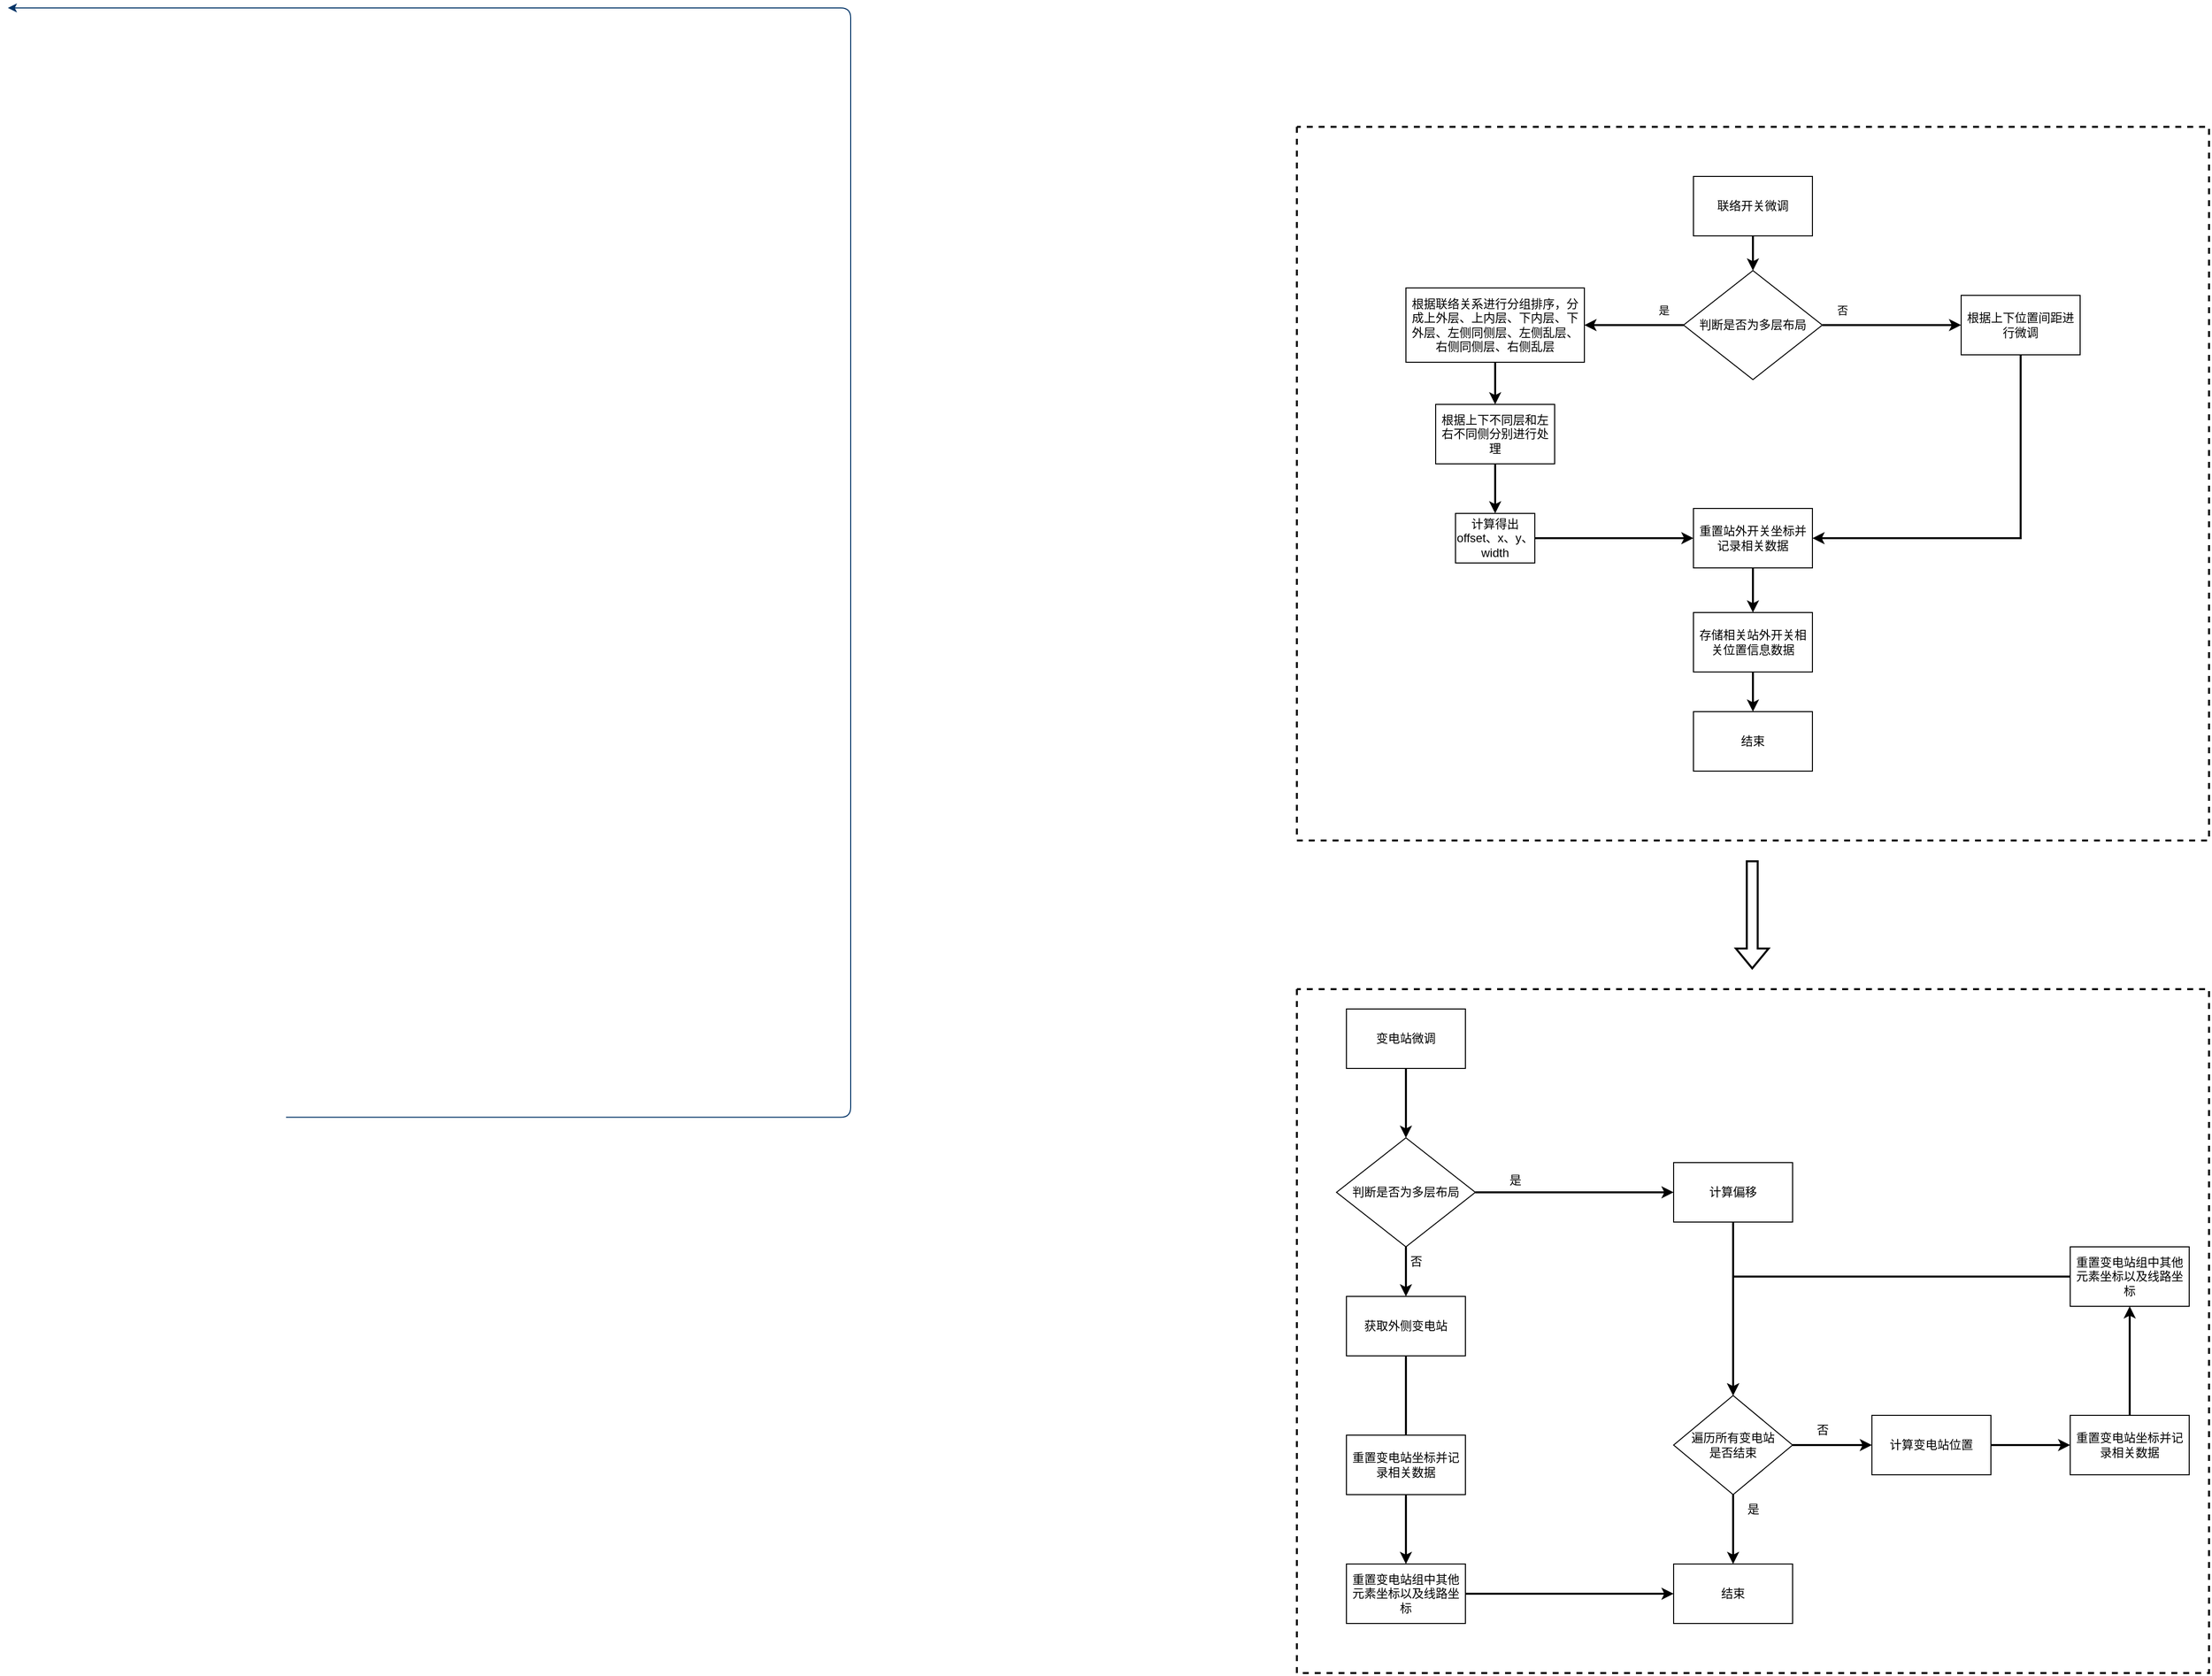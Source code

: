 <mxfile version="21.6.3" type="github">
  <diagram id="6a731a19-8d31-9384-78a2-239565b7b9f0" name="Page-1">
    <mxGraphModel dx="2963" dy="1536" grid="1" gridSize="10" guides="1" tooltips="1" connect="1" arrows="1" fold="1" page="1" pageScale="1" pageWidth="3300" pageHeight="2339" background="none" math="0" shadow="0">
      <root>
        <mxCell id="0" />
        <mxCell id="1" parent="0" />
        <mxCell id="45" value="" style="edgeStyle=elbowEdgeStyle;elbow=horizontal;exitX=1;exitY=0.5;exitPerimeter=0;entryX=0.905;entryY=0.5;entryPerimeter=0;fontStyle=1;strokeColor=#003366;strokeWidth=1;html=1;" parent="1" target="34" edge="1">
          <mxGeometry width="100" height="100" as="geometry">
            <mxPoint x="380.5" y="1119.25" as="sourcePoint" />
            <mxPoint x="100" as="targetPoint" />
            <Array as="points">
              <mxPoint x="950" y="1320" />
            </Array>
          </mxGeometry>
        </mxCell>
        <mxCell id="kc9Lgn3Jw319GaUdUAyX-60" value="" style="edgeStyle=orthogonalEdgeStyle;rounded=0;orthogonalLoop=1;jettySize=auto;html=1;strokeWidth=2;" edge="1" parent="1" source="kc9Lgn3Jw319GaUdUAyX-56" target="kc9Lgn3Jw319GaUdUAyX-59">
          <mxGeometry relative="1" as="geometry">
            <Array as="points">
              <mxPoint x="1510" y="1090" />
              <mxPoint x="1510" y="1090" />
            </Array>
          </mxGeometry>
        </mxCell>
        <mxCell id="kc9Lgn3Jw319GaUdUAyX-56" value="变电站微调" style="rounded=0;whiteSpace=wrap;html=1;" vertex="1" parent="1">
          <mxGeometry x="1450" y="1010" width="120" height="60" as="geometry" />
        </mxCell>
        <mxCell id="kc9Lgn3Jw319GaUdUAyX-62" value="" style="edgeStyle=orthogonalEdgeStyle;rounded=0;orthogonalLoop=1;jettySize=auto;html=1;strokeWidth=2;" edge="1" parent="1" source="kc9Lgn3Jw319GaUdUAyX-59" target="kc9Lgn3Jw319GaUdUAyX-61">
          <mxGeometry relative="1" as="geometry">
            <Array as="points">
              <mxPoint x="1600" y="1195" />
              <mxPoint x="1600" y="1195" />
            </Array>
          </mxGeometry>
        </mxCell>
        <mxCell id="kc9Lgn3Jw319GaUdUAyX-65" value="" style="edgeStyle=orthogonalEdgeStyle;rounded=0;orthogonalLoop=1;jettySize=auto;html=1;strokeWidth=2;" edge="1" parent="1" source="kc9Lgn3Jw319GaUdUAyX-59" target="kc9Lgn3Jw319GaUdUAyX-64">
          <mxGeometry relative="1" as="geometry">
            <Array as="points">
              <mxPoint x="1510" y="1270" />
              <mxPoint x="1510" y="1270" />
            </Array>
          </mxGeometry>
        </mxCell>
        <mxCell id="kc9Lgn3Jw319GaUdUAyX-59" value="判断是否为多层布局" style="rhombus;whiteSpace=wrap;html=1;rounded=0;" vertex="1" parent="1">
          <mxGeometry x="1440" y="1140" width="140" height="110" as="geometry" />
        </mxCell>
        <mxCell id="kc9Lgn3Jw319GaUdUAyX-71" value="" style="edgeStyle=orthogonalEdgeStyle;rounded=0;orthogonalLoop=1;jettySize=auto;html=1;strokeWidth=2;" edge="1" parent="1" source="kc9Lgn3Jw319GaUdUAyX-61" target="kc9Lgn3Jw319GaUdUAyX-70">
          <mxGeometry relative="1" as="geometry" />
        </mxCell>
        <mxCell id="kc9Lgn3Jw319GaUdUAyX-61" value="计算偏移" style="whiteSpace=wrap;html=1;rounded=0;" vertex="1" parent="1">
          <mxGeometry x="1780" y="1165" width="120" height="60" as="geometry" />
        </mxCell>
        <mxCell id="kc9Lgn3Jw319GaUdUAyX-63" value="是" style="text;html=1;align=center;verticalAlign=middle;resizable=0;points=[];autosize=1;strokeColor=none;fillColor=none;" vertex="1" parent="1">
          <mxGeometry x="1600" y="1168" width="40" height="30" as="geometry" />
        </mxCell>
        <mxCell id="kc9Lgn3Jw319GaUdUAyX-93" style="edgeStyle=orthogonalEdgeStyle;rounded=0;orthogonalLoop=1;jettySize=auto;html=1;exitX=0.5;exitY=1;exitDx=0;exitDy=0;entryX=0.5;entryY=0;entryDx=0;entryDy=0;strokeWidth=2;" edge="1" parent="1" source="kc9Lgn3Jw319GaUdUAyX-64" target="kc9Lgn3Jw319GaUdUAyX-91">
          <mxGeometry relative="1" as="geometry">
            <Array as="points">
              <mxPoint x="1510" y="1450" />
              <mxPoint x="1510" y="1450" />
            </Array>
          </mxGeometry>
        </mxCell>
        <mxCell id="kc9Lgn3Jw319GaUdUAyX-64" value="获取外侧变电站" style="whiteSpace=wrap;html=1;rounded=0;" vertex="1" parent="1">
          <mxGeometry x="1450" y="1300" width="120" height="60" as="geometry" />
        </mxCell>
        <mxCell id="kc9Lgn3Jw319GaUdUAyX-66" value="否" style="text;html=1;align=center;verticalAlign=middle;resizable=0;points=[];autosize=1;strokeColor=none;fillColor=none;" vertex="1" parent="1">
          <mxGeometry x="1500" y="1250" width="40" height="30" as="geometry" />
        </mxCell>
        <mxCell id="kc9Lgn3Jw319GaUdUAyX-81" value="" style="edgeStyle=orthogonalEdgeStyle;rounded=0;orthogonalLoop=1;jettySize=auto;html=1;strokeWidth=2;" edge="1" parent="1" source="kc9Lgn3Jw319GaUdUAyX-70" target="kc9Lgn3Jw319GaUdUAyX-80">
          <mxGeometry relative="1" as="geometry" />
        </mxCell>
        <mxCell id="kc9Lgn3Jw319GaUdUAyX-87" style="edgeStyle=orthogonalEdgeStyle;rounded=0;orthogonalLoop=1;jettySize=auto;html=1;exitX=1;exitY=0.5;exitDx=0;exitDy=0;entryX=0;entryY=0.5;entryDx=0;entryDy=0;strokeWidth=2;" edge="1" parent="1" source="kc9Lgn3Jw319GaUdUAyX-70" target="kc9Lgn3Jw319GaUdUAyX-86">
          <mxGeometry relative="1" as="geometry" />
        </mxCell>
        <mxCell id="kc9Lgn3Jw319GaUdUAyX-70" value="遍历所有变电站&lt;br&gt;是否结束" style="rhombus;whiteSpace=wrap;html=1;rounded=0;" vertex="1" parent="1">
          <mxGeometry x="1780" y="1400" width="120" height="100" as="geometry" />
        </mxCell>
        <mxCell id="kc9Lgn3Jw319GaUdUAyX-77" value="" style="edgeStyle=orthogonalEdgeStyle;rounded=0;orthogonalLoop=1;jettySize=auto;html=1;strokeWidth=2;" edge="1" parent="1" source="kc9Lgn3Jw319GaUdUAyX-74" target="kc9Lgn3Jw319GaUdUAyX-76">
          <mxGeometry relative="1" as="geometry" />
        </mxCell>
        <mxCell id="kc9Lgn3Jw319GaUdUAyX-74" value="重置变电站坐标并记录相关数据" style="whiteSpace=wrap;html=1;rounded=0;" vertex="1" parent="1">
          <mxGeometry x="2180" y="1420" width="120" height="60" as="geometry" />
        </mxCell>
        <mxCell id="kc9Lgn3Jw319GaUdUAyX-90" style="edgeStyle=orthogonalEdgeStyle;rounded=0;orthogonalLoop=1;jettySize=auto;html=1;exitX=0;exitY=0.5;exitDx=0;exitDy=0;entryX=0.5;entryY=0;entryDx=0;entryDy=0;strokeWidth=2;" edge="1" parent="1" source="kc9Lgn3Jw319GaUdUAyX-76" target="kc9Lgn3Jw319GaUdUAyX-70">
          <mxGeometry relative="1" as="geometry" />
        </mxCell>
        <mxCell id="kc9Lgn3Jw319GaUdUAyX-76" value="重置变电站组中其他元素坐标以及线路坐标" style="whiteSpace=wrap;html=1;rounded=0;" vertex="1" parent="1">
          <mxGeometry x="2180" y="1250" width="120" height="60" as="geometry" />
        </mxCell>
        <mxCell id="kc9Lgn3Jw319GaUdUAyX-79" value="否" style="text;html=1;align=center;verticalAlign=middle;resizable=0;points=[];autosize=1;strokeColor=none;fillColor=none;" vertex="1" parent="1">
          <mxGeometry x="1910" y="1420" width="40" height="30" as="geometry" />
        </mxCell>
        <mxCell id="kc9Lgn3Jw319GaUdUAyX-80" value="结束" style="whiteSpace=wrap;html=1;rounded=0;" vertex="1" parent="1">
          <mxGeometry x="1780" y="1570" width="120" height="60" as="geometry" />
        </mxCell>
        <mxCell id="kc9Lgn3Jw319GaUdUAyX-82" value="是" style="text;html=1;align=center;verticalAlign=middle;resizable=0;points=[];autosize=1;strokeColor=none;fillColor=none;" vertex="1" parent="1">
          <mxGeometry x="1840" y="1500" width="40" height="30" as="geometry" />
        </mxCell>
        <mxCell id="kc9Lgn3Jw319GaUdUAyX-89" style="edgeStyle=orthogonalEdgeStyle;rounded=0;orthogonalLoop=1;jettySize=auto;html=1;exitX=1;exitY=0.5;exitDx=0;exitDy=0;entryX=0;entryY=0.5;entryDx=0;entryDy=0;strokeWidth=2;" edge="1" parent="1" source="kc9Lgn3Jw319GaUdUAyX-86" target="kc9Lgn3Jw319GaUdUAyX-74">
          <mxGeometry relative="1" as="geometry" />
        </mxCell>
        <mxCell id="kc9Lgn3Jw319GaUdUAyX-86" value="计算变电站位置" style="whiteSpace=wrap;html=1;rounded=0;" vertex="1" parent="1">
          <mxGeometry x="1980" y="1420" width="120" height="60" as="geometry" />
        </mxCell>
        <mxCell id="kc9Lgn3Jw319GaUdUAyX-94" style="edgeStyle=orthogonalEdgeStyle;rounded=0;orthogonalLoop=1;jettySize=auto;html=1;exitX=0.5;exitY=1;exitDx=0;exitDy=0;entryX=0.5;entryY=0;entryDx=0;entryDy=0;strokeWidth=2;" edge="1" parent="1" source="kc9Lgn3Jw319GaUdUAyX-91" target="kc9Lgn3Jw319GaUdUAyX-92">
          <mxGeometry relative="1" as="geometry" />
        </mxCell>
        <mxCell id="kc9Lgn3Jw319GaUdUAyX-91" value="重置变电站坐标并记录相关数据" style="whiteSpace=wrap;html=1;rounded=0;" vertex="1" parent="1">
          <mxGeometry x="1450" y="1440" width="120" height="60" as="geometry" />
        </mxCell>
        <mxCell id="kc9Lgn3Jw319GaUdUAyX-101" style="edgeStyle=orthogonalEdgeStyle;shape=connector;rounded=0;orthogonalLoop=1;jettySize=auto;html=1;exitX=1;exitY=0.5;exitDx=0;exitDy=0;entryX=0;entryY=0.5;entryDx=0;entryDy=0;labelBackgroundColor=default;strokeColor=default;strokeWidth=2;fontFamily=Helvetica;fontSize=11;fontColor=default;endArrow=classic;" edge="1" parent="1" source="kc9Lgn3Jw319GaUdUAyX-92" target="kc9Lgn3Jw319GaUdUAyX-80">
          <mxGeometry relative="1" as="geometry" />
        </mxCell>
        <mxCell id="kc9Lgn3Jw319GaUdUAyX-92" value="重置变电站组中其他元素坐标以及线路坐标" style="whiteSpace=wrap;html=1;rounded=0;" vertex="1" parent="1">
          <mxGeometry x="1450" y="1570" width="120" height="60" as="geometry" />
        </mxCell>
        <mxCell id="kc9Lgn3Jw319GaUdUAyX-98" style="edgeStyle=orthogonalEdgeStyle;rounded=0;orthogonalLoop=1;jettySize=auto;html=1;exitX=0.5;exitY=1;exitDx=0;exitDy=0;entryX=0.5;entryY=0;entryDx=0;entryDy=0;strokeWidth=2;" edge="1" parent="1" source="kc9Lgn3Jw319GaUdUAyX-96" target="kc9Lgn3Jw319GaUdUAyX-97">
          <mxGeometry relative="1" as="geometry" />
        </mxCell>
        <mxCell id="kc9Lgn3Jw319GaUdUAyX-96" value="联络开关微调" style="rounded=0;whiteSpace=wrap;html=1;" vertex="1" parent="1">
          <mxGeometry x="1800" y="170" width="120" height="60" as="geometry" />
        </mxCell>
        <mxCell id="kc9Lgn3Jw319GaUdUAyX-100" value="" style="edgeStyle=orthogonalEdgeStyle;shape=connector;rounded=0;orthogonalLoop=1;jettySize=auto;html=1;labelBackgroundColor=default;strokeColor=default;strokeWidth=2;fontFamily=Helvetica;fontSize=11;fontColor=default;endArrow=classic;" edge="1" parent="1" source="kc9Lgn3Jw319GaUdUAyX-97" target="kc9Lgn3Jw319GaUdUAyX-99">
          <mxGeometry relative="1" as="geometry" />
        </mxCell>
        <mxCell id="kc9Lgn3Jw319GaUdUAyX-116" style="edgeStyle=orthogonalEdgeStyle;shape=connector;rounded=0;orthogonalLoop=1;jettySize=auto;html=1;exitX=1;exitY=0.5;exitDx=0;exitDy=0;entryX=0;entryY=0.5;entryDx=0;entryDy=0;labelBackgroundColor=default;strokeColor=default;strokeWidth=2;fontFamily=Helvetica;fontSize=11;fontColor=default;endArrow=classic;" edge="1" parent="1" source="kc9Lgn3Jw319GaUdUAyX-97" target="kc9Lgn3Jw319GaUdUAyX-113">
          <mxGeometry relative="1" as="geometry" />
        </mxCell>
        <mxCell id="kc9Lgn3Jw319GaUdUAyX-97" value="判断是否为多层布局" style="rhombus;whiteSpace=wrap;html=1;rounded=0;" vertex="1" parent="1">
          <mxGeometry x="1790" y="265" width="140" height="110" as="geometry" />
        </mxCell>
        <mxCell id="kc9Lgn3Jw319GaUdUAyX-104" value="" style="edgeStyle=orthogonalEdgeStyle;shape=connector;rounded=0;orthogonalLoop=1;jettySize=auto;html=1;labelBackgroundColor=default;strokeColor=default;strokeWidth=2;fontFamily=Helvetica;fontSize=11;fontColor=default;endArrow=classic;" edge="1" parent="1" source="kc9Lgn3Jw319GaUdUAyX-99" target="kc9Lgn3Jw319GaUdUAyX-103">
          <mxGeometry relative="1" as="geometry" />
        </mxCell>
        <mxCell id="kc9Lgn3Jw319GaUdUAyX-99" value="根据联络关系进行分组排序，分成上外层、上内层、下内层、下外层、左侧同侧层、左侧乱层、右侧同侧层、右侧乱层" style="whiteSpace=wrap;html=1;rounded=0;" vertex="1" parent="1">
          <mxGeometry x="1510" y="282.5" width="180" height="75" as="geometry" />
        </mxCell>
        <mxCell id="kc9Lgn3Jw319GaUdUAyX-106" value="" style="edgeStyle=orthogonalEdgeStyle;shape=connector;rounded=0;orthogonalLoop=1;jettySize=auto;html=1;labelBackgroundColor=default;strokeColor=default;strokeWidth=2;fontFamily=Helvetica;fontSize=11;fontColor=default;endArrow=classic;" edge="1" parent="1" source="kc9Lgn3Jw319GaUdUAyX-103" target="kc9Lgn3Jw319GaUdUAyX-105">
          <mxGeometry relative="1" as="geometry" />
        </mxCell>
        <mxCell id="kc9Lgn3Jw319GaUdUAyX-103" value="根据上下不同层和左右不同侧分别进行处理" style="whiteSpace=wrap;html=1;rounded=0;" vertex="1" parent="1">
          <mxGeometry x="1540" y="400" width="120" height="60" as="geometry" />
        </mxCell>
        <mxCell id="kc9Lgn3Jw319GaUdUAyX-108" value="" style="edgeStyle=orthogonalEdgeStyle;shape=connector;rounded=0;orthogonalLoop=1;jettySize=auto;html=1;labelBackgroundColor=default;strokeColor=default;strokeWidth=2;fontFamily=Helvetica;fontSize=11;fontColor=default;endArrow=classic;" edge="1" parent="1" source="kc9Lgn3Jw319GaUdUAyX-105" target="kc9Lgn3Jw319GaUdUAyX-107">
          <mxGeometry relative="1" as="geometry" />
        </mxCell>
        <mxCell id="kc9Lgn3Jw319GaUdUAyX-105" value="计算得出offset、x、y、width" style="whiteSpace=wrap;html=1;rounded=0;" vertex="1" parent="1">
          <mxGeometry x="1560" y="510" width="80" height="50" as="geometry" />
        </mxCell>
        <mxCell id="kc9Lgn3Jw319GaUdUAyX-110" value="" style="edgeStyle=orthogonalEdgeStyle;shape=connector;rounded=0;orthogonalLoop=1;jettySize=auto;html=1;labelBackgroundColor=default;strokeColor=default;strokeWidth=2;fontFamily=Helvetica;fontSize=11;fontColor=default;endArrow=classic;" edge="1" parent="1" source="kc9Lgn3Jw319GaUdUAyX-107" target="kc9Lgn3Jw319GaUdUAyX-109">
          <mxGeometry relative="1" as="geometry" />
        </mxCell>
        <mxCell id="kc9Lgn3Jw319GaUdUAyX-107" value="重置站外开关坐标并记录相关数据" style="whiteSpace=wrap;html=1;rounded=0;" vertex="1" parent="1">
          <mxGeometry x="1800" y="505" width="120" height="60" as="geometry" />
        </mxCell>
        <mxCell id="kc9Lgn3Jw319GaUdUAyX-112" value="" style="edgeStyle=orthogonalEdgeStyle;shape=connector;rounded=0;orthogonalLoop=1;jettySize=auto;html=1;labelBackgroundColor=default;strokeColor=default;strokeWidth=2;fontFamily=Helvetica;fontSize=11;fontColor=default;endArrow=classic;" edge="1" parent="1" source="kc9Lgn3Jw319GaUdUAyX-109" target="kc9Lgn3Jw319GaUdUAyX-111">
          <mxGeometry relative="1" as="geometry" />
        </mxCell>
        <mxCell id="kc9Lgn3Jw319GaUdUAyX-109" value="存储相关站外开关相关位置信息数据" style="whiteSpace=wrap;html=1;rounded=0;" vertex="1" parent="1">
          <mxGeometry x="1800" y="610" width="120" height="60" as="geometry" />
        </mxCell>
        <mxCell id="kc9Lgn3Jw319GaUdUAyX-111" value="结束" style="whiteSpace=wrap;html=1;rounded=0;" vertex="1" parent="1">
          <mxGeometry x="1800" y="710" width="120" height="60" as="geometry" />
        </mxCell>
        <mxCell id="kc9Lgn3Jw319GaUdUAyX-119" style="edgeStyle=orthogonalEdgeStyle;shape=connector;rounded=0;orthogonalLoop=1;jettySize=auto;html=1;exitX=0.5;exitY=1;exitDx=0;exitDy=0;entryX=1;entryY=0.5;entryDx=0;entryDy=0;labelBackgroundColor=default;strokeColor=default;strokeWidth=2;fontFamily=Helvetica;fontSize=11;fontColor=default;endArrow=classic;" edge="1" parent="1" source="kc9Lgn3Jw319GaUdUAyX-113" target="kc9Lgn3Jw319GaUdUAyX-107">
          <mxGeometry relative="1" as="geometry" />
        </mxCell>
        <mxCell id="kc9Lgn3Jw319GaUdUAyX-113" value="根据上下位置间距进行微调" style="whiteSpace=wrap;html=1;rounded=0;" vertex="1" parent="1">
          <mxGeometry x="2070" y="290" width="120" height="60" as="geometry" />
        </mxCell>
        <mxCell id="kc9Lgn3Jw319GaUdUAyX-117" value="否" style="text;html=1;align=center;verticalAlign=middle;resizable=0;points=[];autosize=1;strokeColor=none;fillColor=none;fontSize=11;fontFamily=Helvetica;fontColor=default;" vertex="1" parent="1">
          <mxGeometry x="1930" y="290" width="40" height="30" as="geometry" />
        </mxCell>
        <mxCell id="kc9Lgn3Jw319GaUdUAyX-118" value="是" style="text;html=1;align=center;verticalAlign=middle;resizable=0;points=[];autosize=1;strokeColor=none;fillColor=none;fontSize=11;fontFamily=Helvetica;fontColor=default;" vertex="1" parent="1">
          <mxGeometry x="1750" y="290" width="40" height="30" as="geometry" />
        </mxCell>
        <mxCell id="kc9Lgn3Jw319GaUdUAyX-121" value="" style="endArrow=none;dashed=1;html=1;rounded=0;labelBackgroundColor=default;strokeColor=default;strokeWidth=2;fontFamily=Helvetica;fontSize=11;fontColor=default;shape=connector;" edge="1" parent="1">
          <mxGeometry width="50" height="50" relative="1" as="geometry">
            <mxPoint x="1400" y="120" as="sourcePoint" />
            <mxPoint x="1400" y="120" as="targetPoint" />
            <Array as="points">
              <mxPoint x="1400" y="840" />
              <mxPoint x="2320" y="840" />
              <mxPoint x="2320" y="120" />
            </Array>
          </mxGeometry>
        </mxCell>
        <mxCell id="kc9Lgn3Jw319GaUdUAyX-122" value="" style="shape=flexArrow;endArrow=classic;html=1;rounded=0;labelBackgroundColor=default;strokeColor=default;strokeWidth=2;fontFamily=Helvetica;fontSize=11;fontColor=default;" edge="1" parent="1">
          <mxGeometry width="50" height="50" relative="1" as="geometry">
            <mxPoint x="1859.29" y="860" as="sourcePoint" />
            <mxPoint x="1859.29" y="970" as="targetPoint" />
          </mxGeometry>
        </mxCell>
        <mxCell id="kc9Lgn3Jw319GaUdUAyX-123" value="" style="endArrow=none;dashed=1;html=1;rounded=0;labelBackgroundColor=default;strokeColor=default;strokeWidth=2;fontFamily=Helvetica;fontSize=11;fontColor=default;shape=connector;" edge="1" parent="1">
          <mxGeometry width="50" height="50" relative="1" as="geometry">
            <mxPoint x="1400" y="990" as="sourcePoint" />
            <mxPoint x="1400" y="990" as="targetPoint" />
            <Array as="points">
              <mxPoint x="1400" y="1680" />
              <mxPoint x="2320" y="1680" />
              <mxPoint x="2320" y="1350" />
              <mxPoint x="2320" y="990" />
            </Array>
          </mxGeometry>
        </mxCell>
      </root>
    </mxGraphModel>
  </diagram>
</mxfile>
